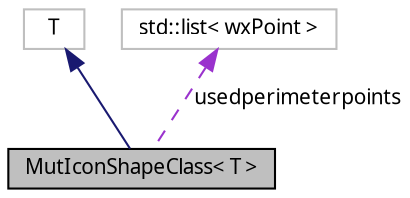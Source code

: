 digraph "MutIconShapeClass&lt; T &gt;"
{
  edge [fontname="Sans",fontsize="10",labelfontname="Sans",labelfontsize="10"];
  node [fontname="Sans",fontsize="10",shape=record];
  Node13 [label="MutIconShapeClass\< T \>",height=0.2,width=0.4,color="black", fillcolor="grey75", style="filled", fontcolor="black"];
  Node14 -> Node13 [dir="back",color="midnightblue",fontsize="10",style="solid",fontname="Sans"];
  Node14 [label="T",height=0.2,width=0.4,color="grey75", fillcolor="white", style="filled"];
  Node15 -> Node13 [dir="back",color="darkorchid3",fontsize="10",style="dashed",label=" usedperimeterpoints" ,fontname="Sans"];
  Node15 [label="std::list\< wxPoint \>",height=0.2,width=0.4,color="grey75", fillcolor="white", style="filled"];
}
